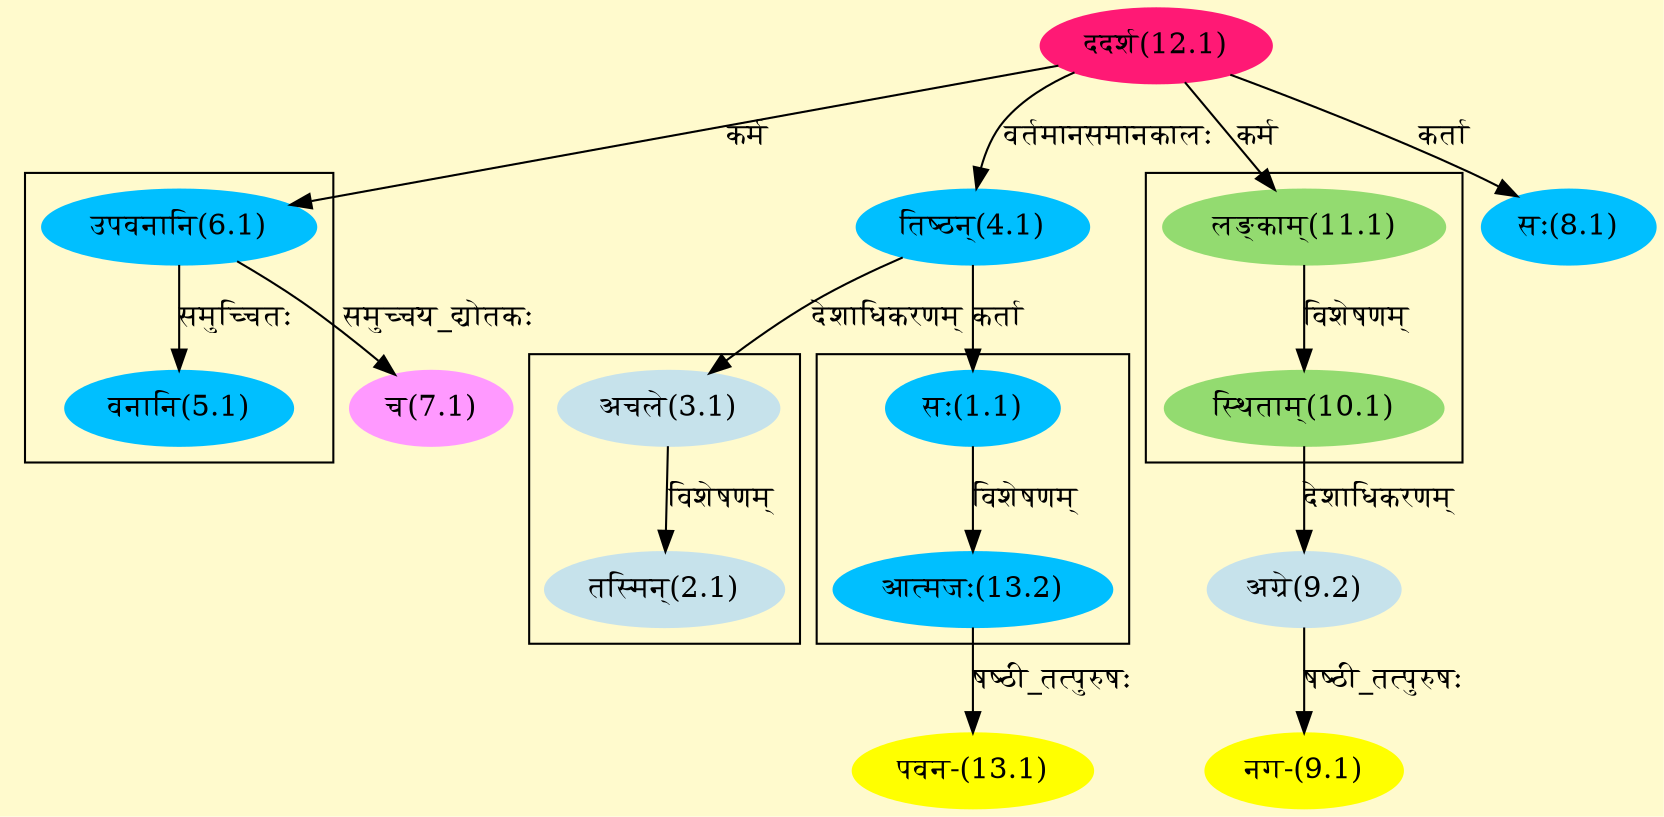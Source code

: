 digraph G{
rankdir=BT;
 compound=true;
 bgcolor="lemonchiffon1";

subgraph cluster_1{
Node2_1 [style=filled, color="#C6E2EB" label = "तस्मिन्(2.1)"]
Node3_1 [style=filled, color="#C6E2EB" label = "अचले(3.1)"]

}

subgraph cluster_2{
Node5_1 [style=filled, color="#00BFFF" label = "वनानि(5.1)"]
Node6_1 [style=filled, color="#00BFFF" label = "उपवनानि(6.1)"]

}

subgraph cluster_3{
Node10_1 [style=filled, color="#93DB70" label = "स्थिताम्(10.1)"]
Node11_1 [style=filled, color="#93DB70" label = "लङ्काम्(11.1)"]

}

subgraph cluster_4{
Node13_2 [style=filled, color="#00BFFF" label = "आत्मजः(13.2)"]
Node1_1 [style=filled, color="#00BFFF" label = "सः(1.1)"]

}
Node1_1 [style=filled, color="#00BFFF" label = "सः(1.1)"]
Node4_1 [style=filled, color="#00BFFF" label = "तिष्ठन्(4.1)"]
Node3_1 [style=filled, color="#C6E2EB" label = "अचले(3.1)"]
Node12_1 [style=filled, color="#FF1975" label = "ददर्श(12.1)"]
Node6_1 [style=filled, color="#00BFFF" label = "उपवनानि(6.1)"]
Node7_1 [style=filled, color="#FF99FF" label = "च(7.1)"]
Node8_1 [style=filled, color="#00BFFF" label = "सः(8.1)"]
Node9_1 [style=filled, color="#FFFF00" label = "नग-(9.1)"]
Node9_2 [style=filled, color="#C6E2EB" label = "अग्रे(9.2)"]
Node10_1 [style=filled, color="#93DB70" label = "स्थिताम्(10.1)"]
Node11_1 [style=filled, color="#93DB70" label = "लङ्काम्(11.1)"]
Node [style=filled, color="" label = "()"]
Node13_1 [style=filled, color="#FFFF00" label = "पवन-(13.1)"]
Node13_2 [style=filled, color="#00BFFF" label = "आत्मजः(13.2)"]
/* Start of Relations section */

Node1_1 -> Node4_1 [  label="कर्ता"  dir="back" ]
Node2_1 -> Node3_1 [  label="विशेषणम्"  dir="back" ]
Node3_1 -> Node4_1 [  label="देशाधिकरणम्"  dir="back" ]
Node4_1 -> Node12_1 [  label="वर्तमानसमानकालः"  dir="back" ]
Node5_1 -> Node6_1 [  label="समुच्चितः"  dir="back" ]
Node6_1 -> Node12_1 [  label="कर्म"  dir="back" ]
Node7_1 -> Node6_1 [  label="समुच्चय_द्योतकः"  dir="back" ]
Node8_1 -> Node12_1 [  label="कर्ता"  dir="back" ]
Node9_1 -> Node9_2 [  label="षष्ठी_तत्पुरुषः"  dir="back" ]
Node9_2 -> Node10_1 [  label="देशाधिकरणम्"  dir="back" ]
Node10_1 -> Node11_1 [  label="विशेषणम्"  dir="back" ]
Node11_1 -> Node12_1 [  label="कर्म"  dir="back" ]
Node13_1 -> Node13_2 [  label="षष्ठी_तत्पुरुषः"  dir="back" ]
Node13_2 -> Node1_1 [  label="विशेषणम्"  dir="back" ]
}
